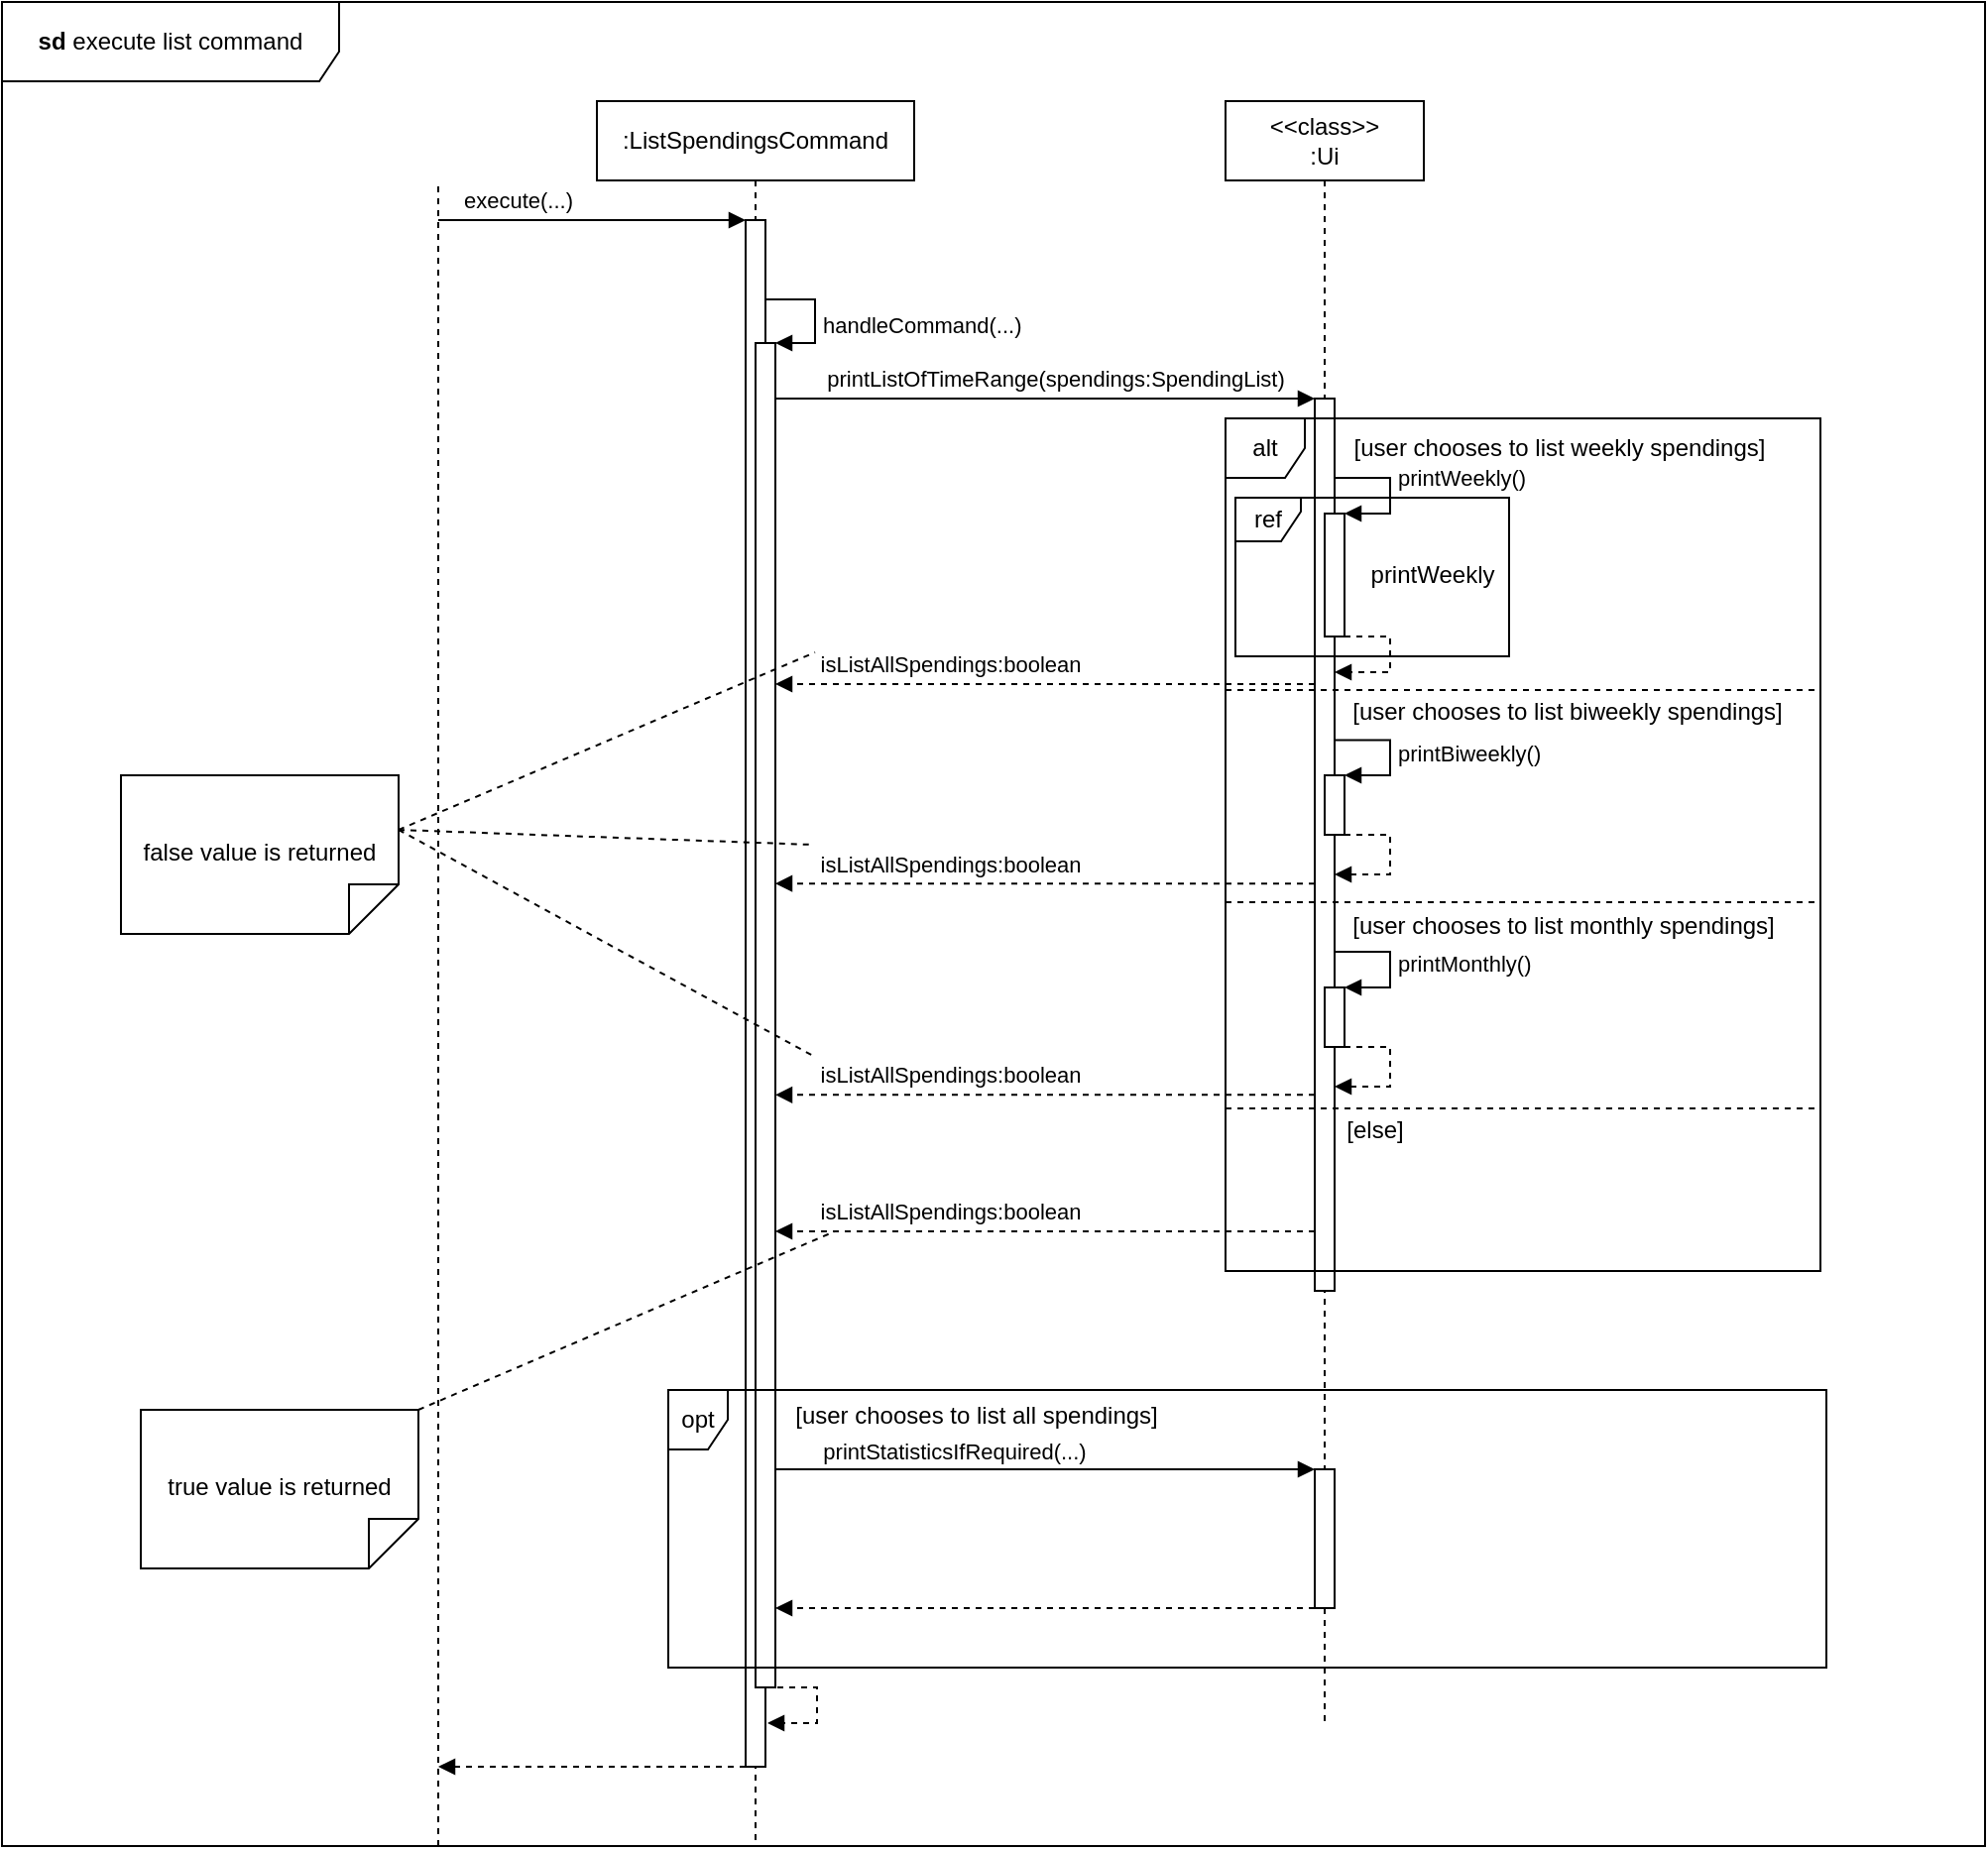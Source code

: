 <mxfile version="24.7.17">
  <diagram name="Page-1" id="2YBvvXClWsGukQMizWep">
    <mxGraphModel dx="2423" dy="1012" grid="1" gridSize="10" guides="1" tooltips="1" connect="1" arrows="1" fold="1" page="1" pageScale="1" pageWidth="1100" pageHeight="1200" math="0" shadow="0">
      <root>
        <mxCell id="0" />
        <mxCell id="1" parent="0" />
        <mxCell id="-tokIjTfclb8eiRB36Tb-1" value="" style="endArrow=none;dashed=1;html=1;rounded=0;" parent="1" edge="1">
          <mxGeometry width="50" height="50" relative="1" as="geometry">
            <mxPoint x="120" y="1040" as="sourcePoint" />
            <mxPoint x="120" y="200" as="targetPoint" />
          </mxGeometry>
        </mxCell>
        <mxCell id="-tokIjTfclb8eiRB36Tb-8" value=":ListSpendingsCommand" style="shape=umlLifeline;perimeter=lifelinePerimeter;whiteSpace=wrap;html=1;container=1;dropTarget=0;collapsible=0;recursiveResize=0;outlineConnect=0;portConstraint=eastwest;newEdgeStyle={&quot;curved&quot;:0,&quot;rounded&quot;:0};" parent="1" vertex="1">
          <mxGeometry x="200" y="160" width="160" height="880" as="geometry" />
        </mxCell>
        <mxCell id="-tokIjTfclb8eiRB36Tb-9" value="" style="html=1;points=[[0,0,0,0,5],[0,1,0,0,-5],[1,0,0,0,5],[1,1,0,0,-5]];perimeter=orthogonalPerimeter;outlineConnect=0;targetShapes=umlLifeline;portConstraint=eastwest;newEdgeStyle={&quot;curved&quot;:0,&quot;rounded&quot;:0};" parent="-tokIjTfclb8eiRB36Tb-8" vertex="1">
          <mxGeometry x="75" y="60" width="10" height="780" as="geometry" />
        </mxCell>
        <mxCell id="-tokIjTfclb8eiRB36Tb-13" value="" style="html=1;verticalAlign=bottom;labelBackgroundColor=none;endArrow=block;endFill=1;rounded=0;" parent="1" target="-tokIjTfclb8eiRB36Tb-9" edge="1">
          <mxGeometry width="160" relative="1" as="geometry">
            <mxPoint x="120" y="220" as="sourcePoint" />
            <mxPoint x="260" y="220" as="targetPoint" />
          </mxGeometry>
        </mxCell>
        <mxCell id="-tokIjTfclb8eiRB36Tb-14" value="execute(...)" style="edgeLabel;html=1;align=center;verticalAlign=middle;resizable=0;points=[];" parent="-tokIjTfclb8eiRB36Tb-13" vertex="1" connectable="0">
          <mxGeometry x="-0.382" relative="1" as="geometry">
            <mxPoint x="-8" y="-10" as="offset" />
          </mxGeometry>
        </mxCell>
        <mxCell id="-tokIjTfclb8eiRB36Tb-16" value="" style="html=1;points=[[0,0,0,0,5],[0,1,0,0,-5],[1,0,0,0,5],[1,1,0,0,-5]];perimeter=orthogonalPerimeter;outlineConnect=0;targetShapes=umlLifeline;portConstraint=eastwest;newEdgeStyle={&quot;curved&quot;:0,&quot;rounded&quot;:0};" parent="1" vertex="1">
          <mxGeometry x="280" y="282" width="10" height="678" as="geometry" />
        </mxCell>
        <mxCell id="-tokIjTfclb8eiRB36Tb-17" value="handleCommand(...)" style="html=1;align=left;spacingLeft=2;endArrow=block;rounded=0;edgeStyle=orthogonalEdgeStyle;curved=0;rounded=0;" parent="1" source="-tokIjTfclb8eiRB36Tb-9" edge="1">
          <mxGeometry x="0.129" relative="1" as="geometry">
            <mxPoint x="285" y="252" as="sourcePoint" />
            <Array as="points">
              <mxPoint x="310" y="260" />
              <mxPoint x="310" y="282" />
            </Array>
            <mxPoint x="290" y="282" as="targetPoint" />
            <mxPoint as="offset" />
          </mxGeometry>
        </mxCell>
        <mxCell id="-tokIjTfclb8eiRB36Tb-19" value="" style="html=1;align=left;spacingLeft=2;endArrow=block;rounded=0;edgeStyle=orthogonalEdgeStyle;curved=0;rounded=0;dashed=1;" parent="1" edge="1">
          <mxGeometry x="0.129" relative="1" as="geometry">
            <mxPoint x="291" y="960" as="sourcePoint" />
            <Array as="points">
              <mxPoint x="311" y="960" />
              <mxPoint x="311" y="978" />
            </Array>
            <mxPoint x="286" y="978" as="targetPoint" />
            <mxPoint as="offset" />
          </mxGeometry>
        </mxCell>
        <mxCell id="-tokIjTfclb8eiRB36Tb-20" value="&amp;lt;&amp;lt;class&amp;gt;&amp;gt;&lt;div&gt;:Ui&lt;/div&gt;" style="shape=umlLifeline;perimeter=lifelinePerimeter;whiteSpace=wrap;html=1;container=1;dropTarget=0;collapsible=0;recursiveResize=0;outlineConnect=0;portConstraint=eastwest;newEdgeStyle={&quot;curved&quot;:0,&quot;rounded&quot;:0};" parent="1" vertex="1">
          <mxGeometry x="517" y="160" width="100" height="820" as="geometry" />
        </mxCell>
        <mxCell id="-tokIjTfclb8eiRB36Tb-22" value="" style="html=1;points=[[0,0,0,0,5],[0,1,0,0,-5],[1,0,0,0,5],[1,1,0,0,-5]];perimeter=orthogonalPerimeter;outlineConnect=0;targetShapes=umlLifeline;portConstraint=eastwest;newEdgeStyle={&quot;curved&quot;:0,&quot;rounded&quot;:0};" parent="-tokIjTfclb8eiRB36Tb-20" vertex="1">
          <mxGeometry x="45" y="150" width="10" height="450" as="geometry" />
        </mxCell>
        <mxCell id="-tokIjTfclb8eiRB36Tb-21" value="" style="html=1;verticalAlign=bottom;labelBackgroundColor=none;endArrow=block;endFill=1;rounded=0;" parent="1" target="-tokIjTfclb8eiRB36Tb-22" edge="1">
          <mxGeometry width="160" relative="1" as="geometry">
            <mxPoint x="290" y="310" as="sourcePoint" />
            <mxPoint x="450" y="310" as="targetPoint" />
          </mxGeometry>
        </mxCell>
        <mxCell id="-tokIjTfclb8eiRB36Tb-25" value="printListOfTimeRange(spendings:SpendingList)" style="edgeLabel;html=1;align=center;verticalAlign=middle;resizable=0;points=[];" parent="-tokIjTfclb8eiRB36Tb-21" vertex="1" connectable="0">
          <mxGeometry x="0.378" relative="1" as="geometry">
            <mxPoint x="-47" y="-10" as="offset" />
          </mxGeometry>
        </mxCell>
        <mxCell id="-tokIjTfclb8eiRB36Tb-26" value="alt" style="shape=umlFrame;whiteSpace=wrap;html=1;pointerEvents=0;width=40;height=30;" parent="1" vertex="1">
          <mxGeometry x="517" y="320" width="300" height="430" as="geometry" />
        </mxCell>
        <mxCell id="-tokIjTfclb8eiRB36Tb-27" value="[user chooses to list weekly spendings]" style="text;html=1;align=center;verticalAlign=middle;resizable=0;points=[];autosize=1;strokeColor=none;fillColor=none;" parent="1" vertex="1">
          <mxGeometry x="570" y="320" width="230" height="30" as="geometry" />
        </mxCell>
        <mxCell id="-tokIjTfclb8eiRB36Tb-28" value="" style="html=1;points=[[0,0,0,0,5],[0,1,0,0,-5],[1,0,0,0,5],[1,1,0,0,-5]];perimeter=orthogonalPerimeter;outlineConnect=0;targetShapes=umlLifeline;portConstraint=eastwest;newEdgeStyle={&quot;curved&quot;:0,&quot;rounded&quot;:0};" parent="1" vertex="1">
          <mxGeometry x="567" y="368" width="10" height="62" as="geometry" />
        </mxCell>
        <mxCell id="-tokIjTfclb8eiRB36Tb-29" value="printWeekly()" style="html=1;align=left;spacingLeft=2;endArrow=block;rounded=0;edgeStyle=orthogonalEdgeStyle;curved=0;rounded=0;" parent="1" edge="1">
          <mxGeometry x="-0.012" relative="1" as="geometry">
            <mxPoint x="572" y="338" as="sourcePoint" />
            <Array as="points">
              <mxPoint x="572" y="350" />
              <mxPoint x="600" y="350" />
              <mxPoint x="600" y="368" />
            </Array>
            <mxPoint x="577" y="368" as="targetPoint" />
            <mxPoint as="offset" />
          </mxGeometry>
        </mxCell>
        <mxCell id="-tokIjTfclb8eiRB36Tb-30" value="" style="html=1;align=left;spacingLeft=2;endArrow=block;rounded=0;edgeStyle=orthogonalEdgeStyle;curved=0;rounded=0;dashed=1;" parent="1" source="-tokIjTfclb8eiRB36Tb-28" target="-tokIjTfclb8eiRB36Tb-22" edge="1">
          <mxGeometry x="-0.029" relative="1" as="geometry">
            <mxPoint x="587" y="430" as="sourcePoint" />
            <Array as="points">
              <mxPoint x="600" y="430" />
              <mxPoint x="600" y="448" />
            </Array>
            <mxPoint x="592" y="448" as="targetPoint" />
            <mxPoint as="offset" />
          </mxGeometry>
        </mxCell>
        <mxCell id="-tokIjTfclb8eiRB36Tb-31" value="ref" style="shape=umlFrame;whiteSpace=wrap;html=1;pointerEvents=0;width=33;height=22;" parent="1" vertex="1">
          <mxGeometry x="522" y="360" width="138" height="80" as="geometry" />
        </mxCell>
        <mxCell id="-tokIjTfclb8eiRB36Tb-32" value="printWeekly" style="text;html=1;align=center;verticalAlign=middle;resizable=0;points=[];autosize=1;strokeColor=none;fillColor=none;" parent="1" vertex="1">
          <mxGeometry x="576" y="384" width="90" height="30" as="geometry" />
        </mxCell>
        <mxCell id="-tokIjTfclb8eiRB36Tb-33" value="" style="line;strokeWidth=1;fillColor=none;align=left;verticalAlign=middle;spacingTop=-1;spacingLeft=3;spacingRight=3;rotatable=0;labelPosition=right;points=[];portConstraint=eastwest;strokeColor=inherit;dashed=1;" parent="1" vertex="1">
          <mxGeometry x="517" y="453" width="300" height="8" as="geometry" />
        </mxCell>
        <mxCell id="-tokIjTfclb8eiRB36Tb-34" value="[user chooses to list biweekly spendings]" style="text;html=1;align=center;verticalAlign=middle;resizable=0;points=[];autosize=1;strokeColor=none;fillColor=none;" parent="1" vertex="1">
          <mxGeometry x="569" y="453" width="240" height="30" as="geometry" />
        </mxCell>
        <mxCell id="-tokIjTfclb8eiRB36Tb-35" value="" style="html=1;points=[[0,0,0,0,5],[0,1,0,0,-5],[1,0,0,0,5],[1,1,0,0,-5]];perimeter=orthogonalPerimeter;outlineConnect=0;targetShapes=umlLifeline;portConstraint=eastwest;newEdgeStyle={&quot;curved&quot;:0,&quot;rounded&quot;:0};" parent="1" vertex="1">
          <mxGeometry x="567" y="500" width="10" height="30" as="geometry" />
        </mxCell>
        <mxCell id="-tokIjTfclb8eiRB36Tb-36" value="printBiweekly()" style="html=1;align=left;spacingLeft=2;endArrow=block;rounded=0;edgeStyle=orthogonalEdgeStyle;curved=0;rounded=0;exitX=0.014;exitY=0.974;exitDx=0;exitDy=0;exitPerimeter=0;" parent="1" source="-tokIjTfclb8eiRB36Tb-34" edge="1">
          <mxGeometry x="-0.012" relative="1" as="geometry">
            <mxPoint x="572" y="470" as="sourcePoint" />
            <Array as="points">
              <mxPoint x="600" y="482" />
              <mxPoint x="600" y="500" />
            </Array>
            <mxPoint x="577" y="500" as="targetPoint" />
            <mxPoint as="offset" />
          </mxGeometry>
        </mxCell>
        <mxCell id="-tokIjTfclb8eiRB36Tb-37" value="" style="html=1;align=left;spacingLeft=2;endArrow=block;rounded=0;edgeStyle=orthogonalEdgeStyle;curved=0;rounded=0;dashed=1;" parent="1" source="-tokIjTfclb8eiRB36Tb-35" target="-tokIjTfclb8eiRB36Tb-22" edge="1">
          <mxGeometry x="-0.029" relative="1" as="geometry">
            <mxPoint x="587" y="562" as="sourcePoint" />
            <Array as="points">
              <mxPoint x="600" y="530" />
              <mxPoint x="600" y="550" />
            </Array>
            <mxPoint x="572" y="580" as="targetPoint" />
            <mxPoint as="offset" />
          </mxGeometry>
        </mxCell>
        <mxCell id="-tokIjTfclb8eiRB36Tb-38" value="" style="line;strokeWidth=1;fillColor=none;align=left;verticalAlign=middle;spacingTop=-1;spacingLeft=3;spacingRight=3;rotatable=0;labelPosition=right;points=[];portConstraint=eastwest;strokeColor=inherit;dashed=1;" parent="1" vertex="1">
          <mxGeometry x="517" y="560" width="300" height="8" as="geometry" />
        </mxCell>
        <mxCell id="-tokIjTfclb8eiRB36Tb-39" value="[user chooses to list monthly spendings]" style="text;html=1;align=center;verticalAlign=middle;resizable=0;points=[];autosize=1;strokeColor=none;fillColor=none;" parent="1" vertex="1">
          <mxGeometry x="567" y="561" width="240" height="30" as="geometry" />
        </mxCell>
        <mxCell id="-tokIjTfclb8eiRB36Tb-40" value="printMonthly()" style="html=1;align=left;spacingLeft=2;endArrow=block;rounded=0;edgeStyle=orthogonalEdgeStyle;curved=0;rounded=0;exitX=0.014;exitY=0.974;exitDx=0;exitDy=0;exitPerimeter=0;" parent="1" edge="1">
          <mxGeometry x="-0.012" relative="1" as="geometry">
            <mxPoint x="572" y="589" as="sourcePoint" />
            <Array as="points">
              <mxPoint x="600" y="589" />
              <mxPoint x="600" y="607" />
            </Array>
            <mxPoint x="577" y="607" as="targetPoint" />
            <mxPoint as="offset" />
          </mxGeometry>
        </mxCell>
        <mxCell id="-tokIjTfclb8eiRB36Tb-41" value="" style="html=1;points=[[0,0,0,0,5],[0,1,0,0,-5],[1,0,0,0,5],[1,1,0,0,-5]];perimeter=orthogonalPerimeter;outlineConnect=0;targetShapes=umlLifeline;portConstraint=eastwest;newEdgeStyle={&quot;curved&quot;:0,&quot;rounded&quot;:0};" parent="1" vertex="1">
          <mxGeometry x="567" y="607" width="10" height="30" as="geometry" />
        </mxCell>
        <mxCell id="-tokIjTfclb8eiRB36Tb-42" value="" style="html=1;align=left;spacingLeft=2;endArrow=block;rounded=0;edgeStyle=orthogonalEdgeStyle;curved=0;rounded=0;dashed=1;" parent="1" source="-tokIjTfclb8eiRB36Tb-41" edge="1">
          <mxGeometry x="-0.029" relative="1" as="geometry">
            <mxPoint x="587" y="669" as="sourcePoint" />
            <Array as="points">
              <mxPoint x="600" y="637" />
              <mxPoint x="600" y="657" />
            </Array>
            <mxPoint x="572" y="657" as="targetPoint" />
            <mxPoint as="offset" />
          </mxGeometry>
        </mxCell>
        <mxCell id="-tokIjTfclb8eiRB36Tb-43" value="" style="line;strokeWidth=1;fillColor=none;align=left;verticalAlign=middle;spacingTop=-1;spacingLeft=3;spacingRight=3;rotatable=0;labelPosition=right;points=[];portConstraint=eastwest;strokeColor=inherit;dashed=1;" parent="1" vertex="1">
          <mxGeometry x="517" y="664" width="300" height="8" as="geometry" />
        </mxCell>
        <mxCell id="-tokIjTfclb8eiRB36Tb-44" value="[else]" style="text;html=1;align=center;verticalAlign=middle;resizable=0;points=[];autosize=1;strokeColor=none;fillColor=none;" parent="1" vertex="1">
          <mxGeometry x="567" y="664" width="50" height="30" as="geometry" />
        </mxCell>
        <mxCell id="-tokIjTfclb8eiRB36Tb-45" value="" style="html=1;verticalAlign=bottom;labelBackgroundColor=none;endArrow=block;endFill=1;dashed=1;rounded=0;" parent="1" edge="1">
          <mxGeometry width="160" relative="1" as="geometry">
            <mxPoint x="562" y="454" as="sourcePoint" />
            <mxPoint x="290" y="454" as="targetPoint" />
          </mxGeometry>
        </mxCell>
        <mxCell id="-tokIjTfclb8eiRB36Tb-46" value="isListAllSpendings:boolean" style="edgeLabel;html=1;align=center;verticalAlign=middle;resizable=0;points=[];" parent="-tokIjTfclb8eiRB36Tb-45" vertex="1" connectable="0">
          <mxGeometry x="0.108" y="-3" relative="1" as="geometry">
            <mxPoint x="-34" y="-7" as="offset" />
          </mxGeometry>
        </mxCell>
        <mxCell id="-tokIjTfclb8eiRB36Tb-47" value="" style="html=1;verticalAlign=bottom;labelBackgroundColor=none;endArrow=block;endFill=1;dashed=1;rounded=0;" parent="1" edge="1">
          <mxGeometry width="160" relative="1" as="geometry">
            <mxPoint x="562" y="554.58" as="sourcePoint" />
            <mxPoint x="290" y="554.58" as="targetPoint" />
          </mxGeometry>
        </mxCell>
        <mxCell id="-tokIjTfclb8eiRB36Tb-48" value="isListAllSpendings:boolean" style="edgeLabel;html=1;align=center;verticalAlign=middle;resizable=0;points=[];" parent="-tokIjTfclb8eiRB36Tb-47" vertex="1" connectable="0">
          <mxGeometry x="0.108" y="-3" relative="1" as="geometry">
            <mxPoint x="-34" y="-7" as="offset" />
          </mxGeometry>
        </mxCell>
        <mxCell id="-tokIjTfclb8eiRB36Tb-49" value="" style="html=1;verticalAlign=bottom;labelBackgroundColor=none;endArrow=block;endFill=1;dashed=1;rounded=0;" parent="1" edge="1">
          <mxGeometry width="160" relative="1" as="geometry">
            <mxPoint x="562" y="661.17" as="sourcePoint" />
            <mxPoint x="290" y="661.17" as="targetPoint" />
          </mxGeometry>
        </mxCell>
        <mxCell id="-tokIjTfclb8eiRB36Tb-50" value="isListAllSpendings:boolean" style="edgeLabel;html=1;align=center;verticalAlign=middle;resizable=0;points=[];" parent="-tokIjTfclb8eiRB36Tb-49" vertex="1" connectable="0">
          <mxGeometry x="0.108" y="-3" relative="1" as="geometry">
            <mxPoint x="-34" y="-7" as="offset" />
          </mxGeometry>
        </mxCell>
        <mxCell id="-tokIjTfclb8eiRB36Tb-51" value="" style="html=1;verticalAlign=bottom;labelBackgroundColor=none;endArrow=block;endFill=1;dashed=1;rounded=0;" parent="1" edge="1">
          <mxGeometry width="160" relative="1" as="geometry">
            <mxPoint x="562" y="730.0" as="sourcePoint" />
            <mxPoint x="290" y="730.0" as="targetPoint" />
          </mxGeometry>
        </mxCell>
        <mxCell id="-tokIjTfclb8eiRB36Tb-52" value="isListAllSpendings:boolean" style="edgeLabel;html=1;align=center;verticalAlign=middle;resizable=0;points=[];" parent="-tokIjTfclb8eiRB36Tb-51" vertex="1" connectable="0">
          <mxGeometry x="0.108" y="-3" relative="1" as="geometry">
            <mxPoint x="-34" y="-7" as="offset" />
          </mxGeometry>
        </mxCell>
        <mxCell id="-tokIjTfclb8eiRB36Tb-55" value="false value is returned" style="shape=note2;boundedLbl=1;whiteSpace=wrap;html=1;size=25;verticalAlign=top;align=center;flipV=1;" parent="1" vertex="1">
          <mxGeometry x="-40" y="500" width="140" height="80" as="geometry" />
        </mxCell>
        <mxCell id="-tokIjTfclb8eiRB36Tb-56" value="" style="endArrow=none;startArrow=none;endFill=0;startFill=0;endSize=8;html=1;verticalAlign=bottom;dashed=1;labelBackgroundColor=none;rounded=0;exitX=0;exitY=0;exitDx=140;exitDy=52.5;exitPerimeter=0;" parent="1" source="-tokIjTfclb8eiRB36Tb-55" edge="1">
          <mxGeometry width="160" relative="1" as="geometry">
            <mxPoint x="110" y="530" as="sourcePoint" />
            <mxPoint x="310" y="438" as="targetPoint" />
          </mxGeometry>
        </mxCell>
        <mxCell id="-tokIjTfclb8eiRB36Tb-57" value="" style="endArrow=none;startArrow=none;endFill=0;startFill=0;endSize=8;html=1;verticalAlign=bottom;dashed=1;labelBackgroundColor=none;rounded=0;exitX=0;exitY=0;exitDx=140;exitDy=52.5;exitPerimeter=0;" parent="1" source="-tokIjTfclb8eiRB36Tb-55" edge="1">
          <mxGeometry width="160" relative="1" as="geometry">
            <mxPoint x="210" y="423" as="sourcePoint" />
            <mxPoint x="309" y="535" as="targetPoint" />
          </mxGeometry>
        </mxCell>
        <mxCell id="-tokIjTfclb8eiRB36Tb-58" value="" style="endArrow=none;startArrow=none;endFill=0;startFill=0;endSize=8;html=1;verticalAlign=bottom;dashed=1;labelBackgroundColor=none;rounded=0;exitX=0;exitY=0;exitDx=140;exitDy=52.5;exitPerimeter=0;" parent="1" source="-tokIjTfclb8eiRB36Tb-55" edge="1">
          <mxGeometry width="160" relative="1" as="geometry">
            <mxPoint x="270" y="507" as="sourcePoint" />
            <mxPoint x="310" y="642" as="targetPoint" />
          </mxGeometry>
        </mxCell>
        <mxCell id="-tokIjTfclb8eiRB36Tb-59" value="true value is returned" style="shape=note2;boundedLbl=1;whiteSpace=wrap;html=1;size=25;verticalAlign=top;align=center;flipV=1;" parent="1" vertex="1">
          <mxGeometry x="-30" y="820" width="140" height="80" as="geometry" />
        </mxCell>
        <mxCell id="-tokIjTfclb8eiRB36Tb-60" value="" style="endArrow=none;startArrow=none;endFill=0;startFill=0;endSize=8;html=1;verticalAlign=bottom;dashed=1;labelBackgroundColor=none;rounded=0;exitX=1;exitY=1;exitDx=0;exitDy=0;exitPerimeter=0;" parent="1" source="-tokIjTfclb8eiRB36Tb-59" edge="1">
          <mxGeometry width="160" relative="1" as="geometry">
            <mxPoint x="140" y="800" as="sourcePoint" />
            <mxPoint x="320" y="730" as="targetPoint" />
          </mxGeometry>
        </mxCell>
        <mxCell id="-tokIjTfclb8eiRB36Tb-61" value="opt" style="shape=umlFrame;whiteSpace=wrap;html=1;pointerEvents=0;recursiveResize=0;container=1;collapsible=0;width=30;height=30;" parent="1" vertex="1">
          <mxGeometry x="236" y="810" width="584" height="140" as="geometry" />
        </mxCell>
        <mxCell id="-tokIjTfclb8eiRB36Tb-64" value="printStatisticsIfRequired(...)" style="html=1;verticalAlign=bottom;endArrow=block;curved=0;rounded=0;" parent="-tokIjTfclb8eiRB36Tb-61" target="-tokIjTfclb8eiRB36Tb-63" edge="1">
          <mxGeometry x="-0.338" width="80" relative="1" as="geometry">
            <mxPoint x="54" y="40" as="sourcePoint" />
            <mxPoint x="134" y="40" as="targetPoint" />
            <mxPoint as="offset" />
          </mxGeometry>
        </mxCell>
        <mxCell id="-tokIjTfclb8eiRB36Tb-63" value="" style="html=1;points=[[0,0,0,0,5],[0,1,0,0,-5],[1,0,0,0,5],[1,1,0,0,-5]];perimeter=orthogonalPerimeter;outlineConnect=0;targetShapes=umlLifeline;portConstraint=eastwest;newEdgeStyle={&quot;curved&quot;:0,&quot;rounded&quot;:0};" parent="-tokIjTfclb8eiRB36Tb-61" vertex="1">
          <mxGeometry x="326" y="40" width="10" height="70" as="geometry" />
        </mxCell>
        <mxCell id="-tokIjTfclb8eiRB36Tb-62" value="[user chooses to list all spendings]" style="text;html=1;align=center;verticalAlign=middle;resizable=0;points=[];autosize=1;strokeColor=none;fillColor=none;" parent="1" vertex="1">
          <mxGeometry x="286" y="808" width="210" height="30" as="geometry" />
        </mxCell>
        <mxCell id="-tokIjTfclb8eiRB36Tb-65" value="" style="html=1;verticalAlign=bottom;labelBackgroundColor=none;endArrow=block;endFill=1;dashed=1;rounded=0;" parent="1" edge="1">
          <mxGeometry width="160" relative="1" as="geometry">
            <mxPoint x="562" y="920" as="sourcePoint" />
            <mxPoint x="290" y="920" as="targetPoint" />
          </mxGeometry>
        </mxCell>
        <mxCell id="-tokIjTfclb8eiRB36Tb-66" value="" style="html=1;verticalAlign=bottom;labelBackgroundColor=none;endArrow=block;endFill=1;dashed=1;rounded=0;" parent="1" source="-tokIjTfclb8eiRB36Tb-9" edge="1">
          <mxGeometry width="160" relative="1" as="geometry">
            <mxPoint x="260" y="1000" as="sourcePoint" />
            <mxPoint x="120" y="1000" as="targetPoint" />
          </mxGeometry>
        </mxCell>
        <mxCell id="-tokIjTfclb8eiRB36Tb-67" value="&lt;b&gt;sd&lt;/b&gt;&amp;nbsp;execute list command" style="shape=umlFrame;whiteSpace=wrap;html=1;pointerEvents=0;width=170;height=40;" parent="1" vertex="1">
          <mxGeometry x="-100" y="110" width="1000" height="930" as="geometry" />
        </mxCell>
      </root>
    </mxGraphModel>
  </diagram>
</mxfile>
